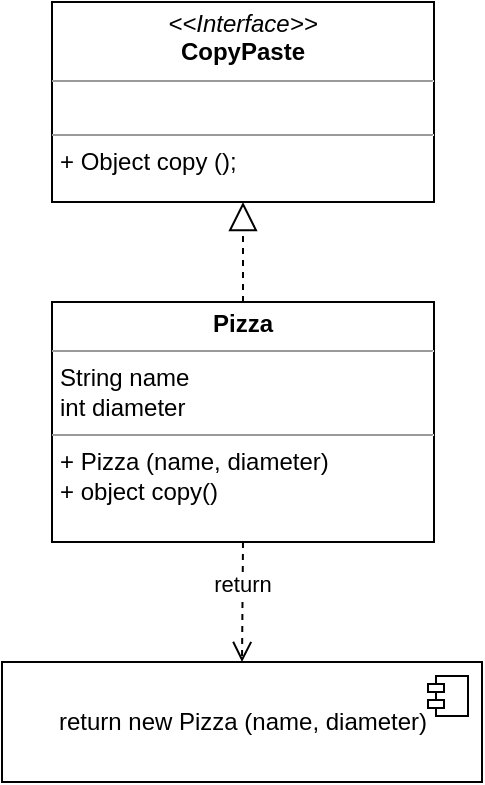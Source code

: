 <mxfile version="19.0.3" type="device"><diagram id="E6MQilR_2YAj1TGas4l8" name="Страница 1"><mxGraphModel dx="1422" dy="865" grid="1" gridSize="10" guides="1" tooltips="1" connect="1" arrows="1" fold="1" page="1" pageScale="1" pageWidth="827" pageHeight="1169" math="0" shadow="0"><root><mxCell id="0"/><mxCell id="1" parent="0"/><mxCell id="EZr3YBxRfz_TFQ3QuNc2-1" value="&lt;p style=&quot;margin:0px;margin-top:4px;text-align:center;&quot;&gt;&lt;i&gt;&amp;lt;&amp;lt;Interface&amp;gt;&amp;gt;&lt;/i&gt;&lt;br&gt;&lt;b&gt;CopyPaste&lt;/b&gt;&lt;/p&gt;&lt;hr size=&quot;1&quot;&gt;&lt;p style=&quot;margin:0px;margin-left:4px;&quot;&gt;&lt;br&gt;&lt;/p&gt;&lt;hr size=&quot;1&quot;&gt;&lt;p style=&quot;margin:0px;margin-left:4px;&quot;&gt;+ Object copy ();&lt;/p&gt;" style="verticalAlign=top;align=left;overflow=fill;fontSize=12;fontFamily=Helvetica;html=1;" vertex="1" parent="1"><mxGeometry x="319" y="50" width="191" height="100" as="geometry"/></mxCell><mxCell id="EZr3YBxRfz_TFQ3QuNc2-2" value="&lt;p style=&quot;margin:0px;margin-top:4px;text-align:center;&quot;&gt;&lt;b&gt;Pizza&lt;/b&gt;&lt;/p&gt;&lt;hr size=&quot;1&quot;&gt;&lt;p style=&quot;margin:0px;margin-left:4px;&quot;&gt;String name&lt;/p&gt;&lt;p style=&quot;margin:0px;margin-left:4px;&quot;&gt;int diameter&lt;/p&gt;&lt;hr size=&quot;1&quot;&gt;&lt;p style=&quot;margin:0px;margin-left:4px;&quot;&gt;+ Pizza (name, diameter)&lt;/p&gt;&lt;p style=&quot;margin:0px;margin-left:4px;&quot;&gt;+ object copy()&lt;/p&gt;" style="verticalAlign=top;align=left;overflow=fill;fontSize=12;fontFamily=Helvetica;html=1;" vertex="1" parent="1"><mxGeometry x="319" y="200" width="191" height="120" as="geometry"/></mxCell><mxCell id="EZr3YBxRfz_TFQ3QuNc2-5" value="return new Pizza (name, diameter)" style="html=1;dropTarget=0;" vertex="1" parent="1"><mxGeometry x="294" y="380" width="240" height="60" as="geometry"/></mxCell><mxCell id="EZr3YBxRfz_TFQ3QuNc2-6" value="" style="shape=module;jettyWidth=8;jettyHeight=4;" vertex="1" parent="EZr3YBxRfz_TFQ3QuNc2-5"><mxGeometry x="1" width="20" height="20" relative="1" as="geometry"><mxPoint x="-27" y="7" as="offset"/></mxGeometry></mxCell><mxCell id="EZr3YBxRfz_TFQ3QuNc2-7" value="" style="endArrow=block;dashed=1;endFill=0;endSize=12;html=1;rounded=0;entryX=0.5;entryY=1;entryDx=0;entryDy=0;exitX=0.5;exitY=0;exitDx=0;exitDy=0;" edge="1" parent="1" source="EZr3YBxRfz_TFQ3QuNc2-2" target="EZr3YBxRfz_TFQ3QuNc2-1"><mxGeometry width="160" relative="1" as="geometry"><mxPoint x="330" y="450" as="sourcePoint"/><mxPoint x="490" y="450" as="targetPoint"/></mxGeometry></mxCell><mxCell id="EZr3YBxRfz_TFQ3QuNc2-8" value="return" style="html=1;verticalAlign=bottom;endArrow=open;dashed=1;endSize=8;rounded=0;exitX=0.5;exitY=1;exitDx=0;exitDy=0;entryX=0.5;entryY=0;entryDx=0;entryDy=0;" edge="1" parent="1" source="EZr3YBxRfz_TFQ3QuNc2-2" target="EZr3YBxRfz_TFQ3QuNc2-5"><mxGeometry relative="1" as="geometry"><mxPoint x="450" y="450" as="sourcePoint"/><mxPoint x="370" y="450" as="targetPoint"/></mxGeometry></mxCell></root></mxGraphModel></diagram></mxfile>